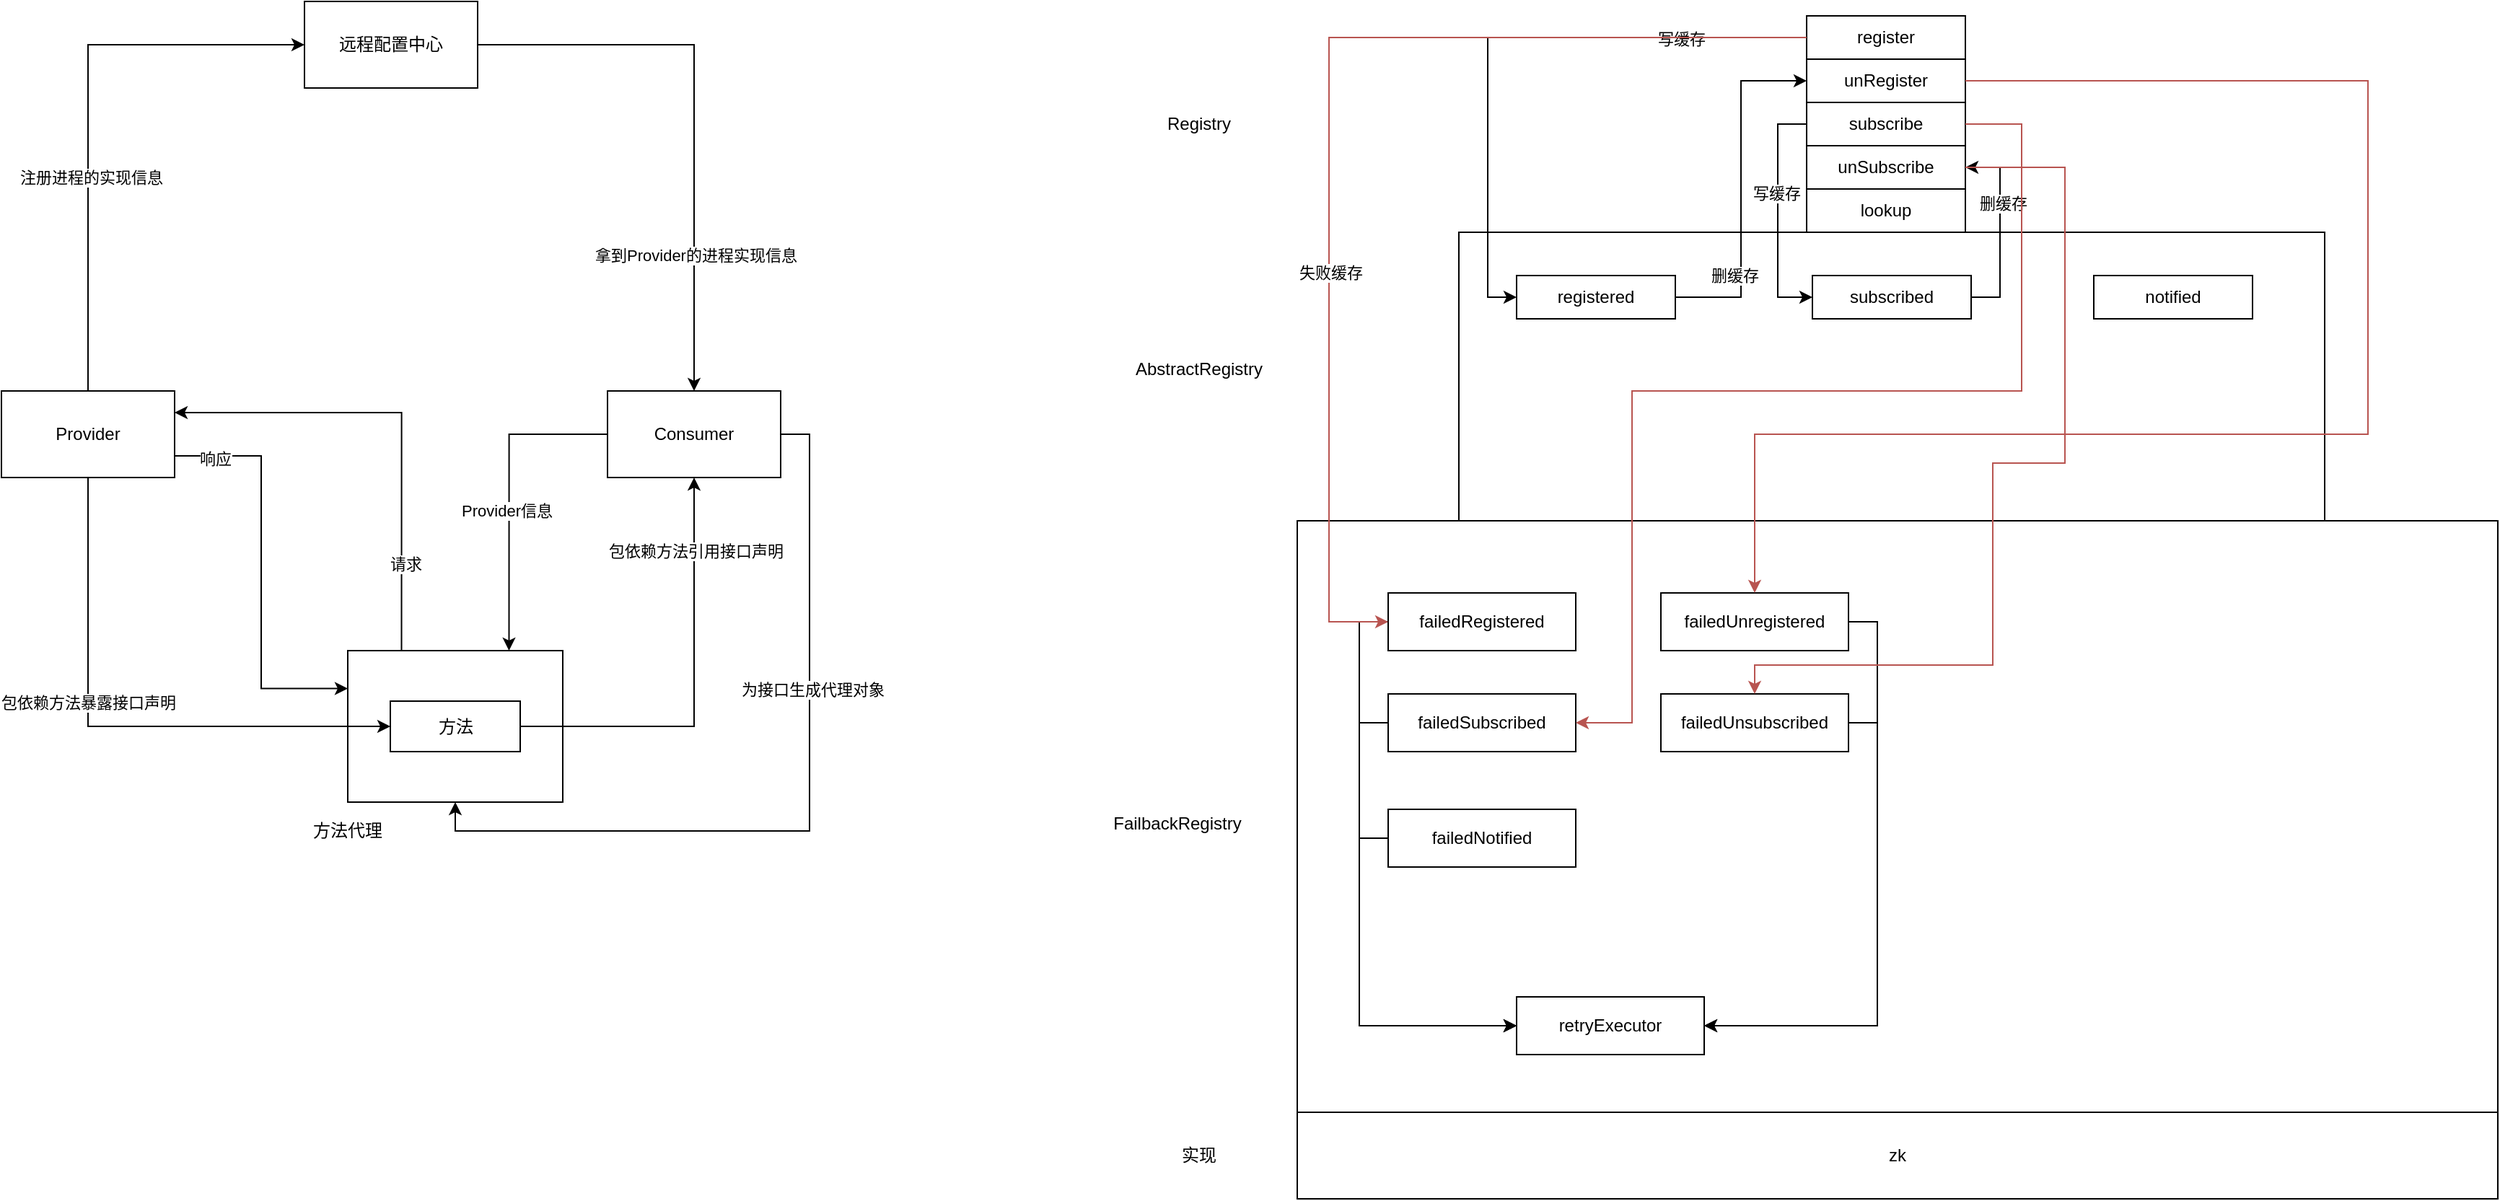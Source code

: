 <mxfile version="26.0.16">
  <diagram name="第 1 页" id="lWEN_o6NCU4KM6AUGm27">
    <mxGraphModel dx="1195" dy="641" grid="1" gridSize="10" guides="1" tooltips="1" connect="1" arrows="1" fold="1" page="1" pageScale="1" pageWidth="827" pageHeight="1169" math="0" shadow="0">
      <root>
        <mxCell id="0" />
        <mxCell id="1" parent="0" />
        <mxCell id="sy4J3GjQt16E9kHFUE2P-22" style="edgeStyle=orthogonalEdgeStyle;rounded=0;orthogonalLoop=1;jettySize=auto;html=1;exitX=1;exitY=0.5;exitDx=0;exitDy=0;entryX=0.5;entryY=0;entryDx=0;entryDy=0;" parent="1" source="sy4J3GjQt16E9kHFUE2P-1" target="sy4J3GjQt16E9kHFUE2P-3" edge="1">
          <mxGeometry relative="1" as="geometry" />
        </mxCell>
        <mxCell id="sy4J3GjQt16E9kHFUE2P-23" value="拿到Provider的进程实现信息" style="edgeLabel;html=1;align=center;verticalAlign=middle;resizable=0;points=[];" parent="sy4J3GjQt16E9kHFUE2P-22" vertex="1" connectable="0">
          <mxGeometry x="0.518" y="1" relative="1" as="geometry">
            <mxPoint as="offset" />
          </mxGeometry>
        </mxCell>
        <mxCell id="sy4J3GjQt16E9kHFUE2P-1" value="远程配置中心" style="rounded=0;whiteSpace=wrap;html=1;" parent="1" vertex="1">
          <mxGeometry x="360" y="160" width="120" height="60" as="geometry" />
        </mxCell>
        <mxCell id="sy4J3GjQt16E9kHFUE2P-4" style="edgeStyle=orthogonalEdgeStyle;rounded=0;orthogonalLoop=1;jettySize=auto;html=1;exitX=0.5;exitY=0;exitDx=0;exitDy=0;entryX=0;entryY=0.5;entryDx=0;entryDy=0;" parent="1" source="sy4J3GjQt16E9kHFUE2P-2" target="sy4J3GjQt16E9kHFUE2P-1" edge="1">
          <mxGeometry relative="1" as="geometry" />
        </mxCell>
        <mxCell id="sy4J3GjQt16E9kHFUE2P-5" value="注册进程的实现信息" style="edgeLabel;html=1;align=center;verticalAlign=middle;resizable=0;points=[];" parent="sy4J3GjQt16E9kHFUE2P-4" vertex="1" connectable="0">
          <mxGeometry x="-0.241" y="-2" relative="1" as="geometry">
            <mxPoint as="offset" />
          </mxGeometry>
        </mxCell>
        <mxCell id="sy4J3GjQt16E9kHFUE2P-27" style="edgeStyle=orthogonalEdgeStyle;rounded=0;orthogonalLoop=1;jettySize=auto;html=1;exitX=1;exitY=0.75;exitDx=0;exitDy=0;entryX=0;entryY=0.25;entryDx=0;entryDy=0;" parent="1" source="sy4J3GjQt16E9kHFUE2P-2" target="sy4J3GjQt16E9kHFUE2P-8" edge="1">
          <mxGeometry relative="1" as="geometry" />
        </mxCell>
        <mxCell id="sy4J3GjQt16E9kHFUE2P-29" value="响应" style="edgeLabel;html=1;align=center;verticalAlign=middle;resizable=0;points=[];" parent="sy4J3GjQt16E9kHFUE2P-27" vertex="1" connectable="0">
          <mxGeometry x="-0.801" y="-2" relative="1" as="geometry">
            <mxPoint as="offset" />
          </mxGeometry>
        </mxCell>
        <mxCell id="sy4J3GjQt16E9kHFUE2P-2" value="Provider" style="rounded=0;whiteSpace=wrap;html=1;" parent="1" vertex="1">
          <mxGeometry x="150" y="430" width="120" height="60" as="geometry" />
        </mxCell>
        <mxCell id="sy4J3GjQt16E9kHFUE2P-18" style="edgeStyle=orthogonalEdgeStyle;rounded=0;orthogonalLoop=1;jettySize=auto;html=1;exitX=1;exitY=0.5;exitDx=0;exitDy=0;entryX=0.5;entryY=1;entryDx=0;entryDy=0;" parent="1" source="sy4J3GjQt16E9kHFUE2P-3" target="sy4J3GjQt16E9kHFUE2P-8" edge="1">
          <mxGeometry relative="1" as="geometry" />
        </mxCell>
        <mxCell id="sy4J3GjQt16E9kHFUE2P-19" value="为接口生成代理对象" style="edgeLabel;html=1;align=center;verticalAlign=middle;resizable=0;points=[];" parent="sy4J3GjQt16E9kHFUE2P-18" vertex="1" connectable="0">
          <mxGeometry x="-0.297" y="2" relative="1" as="geometry">
            <mxPoint as="offset" />
          </mxGeometry>
        </mxCell>
        <mxCell id="sy4J3GjQt16E9kHFUE2P-24" style="edgeStyle=orthogonalEdgeStyle;rounded=0;orthogonalLoop=1;jettySize=auto;html=1;exitX=0;exitY=0.5;exitDx=0;exitDy=0;entryX=0.75;entryY=0;entryDx=0;entryDy=0;" parent="1" source="sy4J3GjQt16E9kHFUE2P-3" target="sy4J3GjQt16E9kHFUE2P-8" edge="1">
          <mxGeometry relative="1" as="geometry" />
        </mxCell>
        <mxCell id="sy4J3GjQt16E9kHFUE2P-25" value="Provider信息" style="edgeLabel;html=1;align=center;verticalAlign=middle;resizable=0;points=[];" parent="sy4J3GjQt16E9kHFUE2P-24" vertex="1" connectable="0">
          <mxGeometry x="0.111" y="-2" relative="1" as="geometry">
            <mxPoint as="offset" />
          </mxGeometry>
        </mxCell>
        <mxCell id="sy4J3GjQt16E9kHFUE2P-3" value="Consumer" style="rounded=0;whiteSpace=wrap;html=1;" parent="1" vertex="1">
          <mxGeometry x="570" y="430" width="120" height="60" as="geometry" />
        </mxCell>
        <mxCell id="sy4J3GjQt16E9kHFUE2P-26" style="edgeStyle=orthogonalEdgeStyle;rounded=0;orthogonalLoop=1;jettySize=auto;html=1;exitX=0.25;exitY=0;exitDx=0;exitDy=0;entryX=1;entryY=0.25;entryDx=0;entryDy=0;" parent="1" source="sy4J3GjQt16E9kHFUE2P-8" target="sy4J3GjQt16E9kHFUE2P-2" edge="1">
          <mxGeometry relative="1" as="geometry" />
        </mxCell>
        <mxCell id="sy4J3GjQt16E9kHFUE2P-28" value="请求" style="edgeLabel;html=1;align=center;verticalAlign=middle;resizable=0;points=[];" parent="sy4J3GjQt16E9kHFUE2P-26" vertex="1" connectable="0">
          <mxGeometry x="0.622" relative="1" as="geometry">
            <mxPoint x="99" y="105" as="offset" />
          </mxGeometry>
        </mxCell>
        <mxCell id="sy4J3GjQt16E9kHFUE2P-8" value="" style="rounded=0;whiteSpace=wrap;html=1;" parent="1" vertex="1">
          <mxGeometry x="390" y="610" width="149" height="105" as="geometry" />
        </mxCell>
        <mxCell id="sy4J3GjQt16E9kHFUE2P-13" style="edgeStyle=orthogonalEdgeStyle;rounded=0;orthogonalLoop=1;jettySize=auto;html=1;exitX=1;exitY=0.5;exitDx=0;exitDy=0;entryX=0.5;entryY=1;entryDx=0;entryDy=0;" parent="1" source="sy4J3GjQt16E9kHFUE2P-10" target="sy4J3GjQt16E9kHFUE2P-3" edge="1">
          <mxGeometry relative="1" as="geometry" />
        </mxCell>
        <mxCell id="sy4J3GjQt16E9kHFUE2P-17" value="包依赖方法引用接口声明" style="edgeLabel;html=1;align=center;verticalAlign=middle;resizable=0;points=[];" parent="sy4J3GjQt16E9kHFUE2P-13" vertex="1" connectable="0">
          <mxGeometry x="-0.444" y="-3" relative="1" as="geometry">
            <mxPoint x="40" y="-125" as="offset" />
          </mxGeometry>
        </mxCell>
        <mxCell id="sy4J3GjQt16E9kHFUE2P-10" value="方法" style="rounded=0;whiteSpace=wrap;html=1;" parent="1" vertex="1">
          <mxGeometry x="419.5" y="645" width="90" height="35" as="geometry" />
        </mxCell>
        <mxCell id="sy4J3GjQt16E9kHFUE2P-11" value="方法代理" style="text;html=1;align=center;verticalAlign=middle;whiteSpace=wrap;rounded=0;" parent="1" vertex="1">
          <mxGeometry x="360" y="720" width="60" height="30" as="geometry" />
        </mxCell>
        <mxCell id="sy4J3GjQt16E9kHFUE2P-15" style="edgeStyle=orthogonalEdgeStyle;rounded=0;orthogonalLoop=1;jettySize=auto;html=1;exitX=0.5;exitY=1;exitDx=0;exitDy=0;entryX=0;entryY=0.5;entryDx=0;entryDy=0;" parent="1" source="sy4J3GjQt16E9kHFUE2P-2" target="sy4J3GjQt16E9kHFUE2P-10" edge="1">
          <mxGeometry relative="1" as="geometry" />
        </mxCell>
        <mxCell id="sy4J3GjQt16E9kHFUE2P-16" value="包依赖方法暴露接口声明" style="edgeLabel;html=1;align=center;verticalAlign=middle;resizable=0;points=[];" parent="sy4J3GjQt16E9kHFUE2P-15" vertex="1" connectable="0">
          <mxGeometry x="0.086" relative="1" as="geometry">
            <mxPoint x="-35" y="-17" as="offset" />
          </mxGeometry>
        </mxCell>
        <mxCell id="sy4J3GjQt16E9kHFUE2P-30" value="register" style="rounded=0;whiteSpace=wrap;html=1;" parent="1" vertex="1">
          <mxGeometry x="1401" y="170" width="110" height="30" as="geometry" />
        </mxCell>
        <mxCell id="sy4J3GjQt16E9kHFUE2P-31" value="Registry" style="text;html=1;align=center;verticalAlign=middle;whiteSpace=wrap;rounded=0;" parent="1" vertex="1">
          <mxGeometry x="950" y="230" width="60" height="30" as="geometry" />
        </mxCell>
        <mxCell id="sy4J3GjQt16E9kHFUE2P-32" value="unRegister" style="rounded=0;whiteSpace=wrap;html=1;" parent="1" vertex="1">
          <mxGeometry x="1401" y="200" width="110" height="30" as="geometry" />
        </mxCell>
        <mxCell id="sy4J3GjQt16E9kHFUE2P-33" value="subscribe" style="rounded=0;whiteSpace=wrap;html=1;" parent="1" vertex="1">
          <mxGeometry x="1401" y="230" width="110" height="30" as="geometry" />
        </mxCell>
        <mxCell id="sy4J3GjQt16E9kHFUE2P-34" value="unSubscribe" style="rounded=0;whiteSpace=wrap;html=1;" parent="1" vertex="1">
          <mxGeometry x="1401" y="260" width="110" height="30" as="geometry" />
        </mxCell>
        <mxCell id="sy4J3GjQt16E9kHFUE2P-35" value="lookup" style="rounded=0;whiteSpace=wrap;html=1;" parent="1" vertex="1">
          <mxGeometry x="1401" y="290" width="110" height="30" as="geometry" />
        </mxCell>
        <mxCell id="4ZB0j1Yy_WDYndlhbCBe-1" value="" style="rounded=0;whiteSpace=wrap;html=1;" vertex="1" parent="1">
          <mxGeometry x="1160" y="320" width="600" height="200" as="geometry" />
        </mxCell>
        <mxCell id="4ZB0j1Yy_WDYndlhbCBe-2" value="AbstractRegistry" style="text;html=1;align=center;verticalAlign=middle;whiteSpace=wrap;rounded=0;" vertex="1" parent="1">
          <mxGeometry x="925" y="400" width="110" height="30" as="geometry" />
        </mxCell>
        <mxCell id="4ZB0j1Yy_WDYndlhbCBe-27" style="edgeStyle=orthogonalEdgeStyle;rounded=0;orthogonalLoop=1;jettySize=auto;html=1;exitX=1;exitY=0.5;exitDx=0;exitDy=0;entryX=0;entryY=0.5;entryDx=0;entryDy=0;" edge="1" parent="1" source="4ZB0j1Yy_WDYndlhbCBe-3" target="sy4J3GjQt16E9kHFUE2P-32">
          <mxGeometry relative="1" as="geometry" />
        </mxCell>
        <mxCell id="4ZB0j1Yy_WDYndlhbCBe-28" value="删缓存" style="edgeLabel;html=1;align=center;verticalAlign=middle;resizable=0;points=[];" vertex="1" connectable="0" parent="4ZB0j1Yy_WDYndlhbCBe-27">
          <mxGeometry x="-0.855" y="-2" relative="1" as="geometry">
            <mxPoint x="23" y="-17" as="offset" />
          </mxGeometry>
        </mxCell>
        <mxCell id="4ZB0j1Yy_WDYndlhbCBe-3" value="registered" style="rounded=0;whiteSpace=wrap;html=1;" vertex="1" parent="1">
          <mxGeometry x="1200" y="350" width="110" height="30" as="geometry" />
        </mxCell>
        <mxCell id="4ZB0j1Yy_WDYndlhbCBe-30" style="edgeStyle=orthogonalEdgeStyle;rounded=0;orthogonalLoop=1;jettySize=auto;html=1;exitX=1;exitY=0.5;exitDx=0;exitDy=0;entryX=1;entryY=0.5;entryDx=0;entryDy=0;" edge="1" parent="1" source="4ZB0j1Yy_WDYndlhbCBe-4" target="sy4J3GjQt16E9kHFUE2P-34">
          <mxGeometry relative="1" as="geometry" />
        </mxCell>
        <mxCell id="4ZB0j1Yy_WDYndlhbCBe-32" value="删缓存" style="edgeLabel;html=1;align=center;verticalAlign=middle;resizable=0;points=[];" vertex="1" connectable="0" parent="4ZB0j1Yy_WDYndlhbCBe-30">
          <mxGeometry x="0.271" y="-2" relative="1" as="geometry">
            <mxPoint as="offset" />
          </mxGeometry>
        </mxCell>
        <mxCell id="4ZB0j1Yy_WDYndlhbCBe-4" value="subscribed" style="rounded=0;whiteSpace=wrap;html=1;" vertex="1" parent="1">
          <mxGeometry x="1405" y="350" width="110" height="30" as="geometry" />
        </mxCell>
        <mxCell id="4ZB0j1Yy_WDYndlhbCBe-5" value="notified" style="rounded=0;whiteSpace=wrap;html=1;" vertex="1" parent="1">
          <mxGeometry x="1600" y="350" width="110" height="30" as="geometry" />
        </mxCell>
        <mxCell id="4ZB0j1Yy_WDYndlhbCBe-6" value="" style="rounded=0;whiteSpace=wrap;html=1;" vertex="1" parent="1">
          <mxGeometry x="1048" y="520" width="832" height="410" as="geometry" />
        </mxCell>
        <mxCell id="4ZB0j1Yy_WDYndlhbCBe-7" value="FailbackRegistry" style="text;html=1;align=center;verticalAlign=middle;whiteSpace=wrap;rounded=0;" vertex="1" parent="1">
          <mxGeometry x="910" y="715" width="110" height="30" as="geometry" />
        </mxCell>
        <mxCell id="4ZB0j1Yy_WDYndlhbCBe-8" value="retryExecutor" style="rounded=0;whiteSpace=wrap;html=1;" vertex="1" parent="1">
          <mxGeometry x="1200" y="850" width="130" height="40" as="geometry" />
        </mxCell>
        <mxCell id="4ZB0j1Yy_WDYndlhbCBe-16" style="edgeStyle=orthogonalEdgeStyle;rounded=0;orthogonalLoop=1;jettySize=auto;html=1;exitX=0;exitY=0.5;exitDx=0;exitDy=0;entryX=0;entryY=0.5;entryDx=0;entryDy=0;" edge="1" parent="1" source="4ZB0j1Yy_WDYndlhbCBe-9" target="4ZB0j1Yy_WDYndlhbCBe-8">
          <mxGeometry relative="1" as="geometry" />
        </mxCell>
        <mxCell id="4ZB0j1Yy_WDYndlhbCBe-9" value="failedRegistered" style="rounded=0;whiteSpace=wrap;html=1;" vertex="1" parent="1">
          <mxGeometry x="1111" y="570" width="130" height="40" as="geometry" />
        </mxCell>
        <mxCell id="4ZB0j1Yy_WDYndlhbCBe-19" style="edgeStyle=orthogonalEdgeStyle;rounded=0;orthogonalLoop=1;jettySize=auto;html=1;exitX=1;exitY=0.5;exitDx=0;exitDy=0;entryX=1;entryY=0.5;entryDx=0;entryDy=0;" edge="1" parent="1" source="4ZB0j1Yy_WDYndlhbCBe-10" target="4ZB0j1Yy_WDYndlhbCBe-8">
          <mxGeometry relative="1" as="geometry" />
        </mxCell>
        <mxCell id="4ZB0j1Yy_WDYndlhbCBe-10" value="failedUnregistered" style="rounded=0;whiteSpace=wrap;html=1;" vertex="1" parent="1">
          <mxGeometry x="1300" y="570" width="130" height="40" as="geometry" />
        </mxCell>
        <mxCell id="4ZB0j1Yy_WDYndlhbCBe-17" style="edgeStyle=orthogonalEdgeStyle;rounded=0;orthogonalLoop=1;jettySize=auto;html=1;exitX=0;exitY=0.5;exitDx=0;exitDy=0;entryX=0;entryY=0.5;entryDx=0;entryDy=0;" edge="1" parent="1" source="4ZB0j1Yy_WDYndlhbCBe-12" target="4ZB0j1Yy_WDYndlhbCBe-8">
          <mxGeometry relative="1" as="geometry" />
        </mxCell>
        <mxCell id="4ZB0j1Yy_WDYndlhbCBe-12" value="failedSubscribed" style="rounded=0;whiteSpace=wrap;html=1;" vertex="1" parent="1">
          <mxGeometry x="1111" y="640" width="130" height="40" as="geometry" />
        </mxCell>
        <mxCell id="4ZB0j1Yy_WDYndlhbCBe-20" style="edgeStyle=orthogonalEdgeStyle;rounded=0;orthogonalLoop=1;jettySize=auto;html=1;exitX=1;exitY=0.5;exitDx=0;exitDy=0;entryX=1;entryY=0.5;entryDx=0;entryDy=0;" edge="1" parent="1" source="4ZB0j1Yy_WDYndlhbCBe-14" target="4ZB0j1Yy_WDYndlhbCBe-8">
          <mxGeometry relative="1" as="geometry" />
        </mxCell>
        <mxCell id="4ZB0j1Yy_WDYndlhbCBe-14" value="failedUnsubscribed" style="rounded=0;whiteSpace=wrap;html=1;" vertex="1" parent="1">
          <mxGeometry x="1300" y="640" width="130" height="40" as="geometry" />
        </mxCell>
        <mxCell id="4ZB0j1Yy_WDYndlhbCBe-18" style="edgeStyle=orthogonalEdgeStyle;rounded=0;orthogonalLoop=1;jettySize=auto;html=1;exitX=0;exitY=0.5;exitDx=0;exitDy=0;entryX=0;entryY=0.5;entryDx=0;entryDy=0;" edge="1" parent="1" source="4ZB0j1Yy_WDYndlhbCBe-15" target="4ZB0j1Yy_WDYndlhbCBe-8">
          <mxGeometry relative="1" as="geometry" />
        </mxCell>
        <mxCell id="4ZB0j1Yy_WDYndlhbCBe-15" value="failedNotified" style="rounded=0;whiteSpace=wrap;html=1;" vertex="1" parent="1">
          <mxGeometry x="1111" y="720" width="130" height="40" as="geometry" />
        </mxCell>
        <mxCell id="4ZB0j1Yy_WDYndlhbCBe-21" value="zk" style="rounded=0;whiteSpace=wrap;html=1;" vertex="1" parent="1">
          <mxGeometry x="1048" y="930" width="832" height="60" as="geometry" />
        </mxCell>
        <mxCell id="4ZB0j1Yy_WDYndlhbCBe-22" value="实现" style="text;html=1;align=center;verticalAlign=middle;whiteSpace=wrap;rounded=0;" vertex="1" parent="1">
          <mxGeometry x="925" y="945" width="110" height="30" as="geometry" />
        </mxCell>
        <mxCell id="4ZB0j1Yy_WDYndlhbCBe-24" style="edgeStyle=orthogonalEdgeStyle;rounded=0;orthogonalLoop=1;jettySize=auto;html=1;exitX=0;exitY=0.5;exitDx=0;exitDy=0;entryX=0;entryY=0.5;entryDx=0;entryDy=0;" edge="1" parent="1" source="sy4J3GjQt16E9kHFUE2P-30" target="4ZB0j1Yy_WDYndlhbCBe-3">
          <mxGeometry relative="1" as="geometry" />
        </mxCell>
        <mxCell id="4ZB0j1Yy_WDYndlhbCBe-25" value="写缓存" style="edgeLabel;html=1;align=center;verticalAlign=middle;resizable=0;points=[];" vertex="1" connectable="0" parent="4ZB0j1Yy_WDYndlhbCBe-24">
          <mxGeometry x="-0.584" y="1" relative="1" as="geometry">
            <mxPoint as="offset" />
          </mxGeometry>
        </mxCell>
        <mxCell id="4ZB0j1Yy_WDYndlhbCBe-29" style="edgeStyle=orthogonalEdgeStyle;rounded=0;orthogonalLoop=1;jettySize=auto;html=1;exitX=0;exitY=0.5;exitDx=0;exitDy=0;entryX=0;entryY=0.5;entryDx=0;entryDy=0;" edge="1" parent="1" source="sy4J3GjQt16E9kHFUE2P-33" target="4ZB0j1Yy_WDYndlhbCBe-4">
          <mxGeometry relative="1" as="geometry" />
        </mxCell>
        <mxCell id="4ZB0j1Yy_WDYndlhbCBe-31" value="写缓存" style="edgeLabel;html=1;align=center;verticalAlign=middle;resizable=0;points=[];" vertex="1" connectable="0" parent="4ZB0j1Yy_WDYndlhbCBe-29">
          <mxGeometry x="-0.169" y="-1" relative="1" as="geometry">
            <mxPoint as="offset" />
          </mxGeometry>
        </mxCell>
        <mxCell id="4ZB0j1Yy_WDYndlhbCBe-33" style="edgeStyle=orthogonalEdgeStyle;rounded=0;orthogonalLoop=1;jettySize=auto;html=1;exitX=0;exitY=0.5;exitDx=0;exitDy=0;fillColor=#f8cecc;strokeColor=#b85450;" edge="1" parent="1" source="sy4J3GjQt16E9kHFUE2P-30" target="4ZB0j1Yy_WDYndlhbCBe-9">
          <mxGeometry relative="1" as="geometry">
            <Array as="points">
              <mxPoint x="1070" y="185" />
              <mxPoint x="1070" y="590" />
            </Array>
          </mxGeometry>
        </mxCell>
        <mxCell id="4ZB0j1Yy_WDYndlhbCBe-34" value="失败缓存" style="edgeLabel;html=1;align=center;verticalAlign=middle;resizable=0;points=[];" vertex="1" connectable="0" parent="4ZB0j1Yy_WDYndlhbCBe-33">
          <mxGeometry x="0.272" y="1" relative="1" as="geometry">
            <mxPoint as="offset" />
          </mxGeometry>
        </mxCell>
        <mxCell id="4ZB0j1Yy_WDYndlhbCBe-36" style="edgeStyle=orthogonalEdgeStyle;rounded=0;orthogonalLoop=1;jettySize=auto;html=1;exitX=1;exitY=0.5;exitDx=0;exitDy=0;fillColor=#f8cecc;strokeColor=#b85450;" edge="1" parent="1" source="sy4J3GjQt16E9kHFUE2P-32" target="4ZB0j1Yy_WDYndlhbCBe-10">
          <mxGeometry relative="1" as="geometry">
            <Array as="points">
              <mxPoint x="1790" y="215" />
              <mxPoint x="1790" y="460" />
              <mxPoint x="1365" y="460" />
            </Array>
          </mxGeometry>
        </mxCell>
        <mxCell id="4ZB0j1Yy_WDYndlhbCBe-37" style="edgeStyle=orthogonalEdgeStyle;rounded=0;orthogonalLoop=1;jettySize=auto;html=1;exitX=1;exitY=0.5;exitDx=0;exitDy=0;entryX=1;entryY=0.5;entryDx=0;entryDy=0;fillColor=#f8cecc;strokeColor=#b85450;" edge="1" parent="1" source="sy4J3GjQt16E9kHFUE2P-33" target="4ZB0j1Yy_WDYndlhbCBe-12">
          <mxGeometry relative="1" as="geometry">
            <Array as="points">
              <mxPoint x="1550" y="245" />
              <mxPoint x="1550" y="430" />
              <mxPoint x="1280" y="430" />
              <mxPoint x="1280" y="660" />
            </Array>
          </mxGeometry>
        </mxCell>
        <mxCell id="4ZB0j1Yy_WDYndlhbCBe-38" style="edgeStyle=orthogonalEdgeStyle;rounded=0;orthogonalLoop=1;jettySize=auto;html=1;exitX=1;exitY=0.5;exitDx=0;exitDy=0;fillColor=#f8cecc;strokeColor=#b85450;" edge="1" parent="1" source="sy4J3GjQt16E9kHFUE2P-34" target="4ZB0j1Yy_WDYndlhbCBe-14">
          <mxGeometry relative="1" as="geometry">
            <Array as="points">
              <mxPoint x="1580" y="275" />
              <mxPoint x="1580" y="480" />
              <mxPoint x="1530" y="480" />
              <mxPoint x="1530" y="620" />
              <mxPoint x="1365" y="620" />
            </Array>
          </mxGeometry>
        </mxCell>
      </root>
    </mxGraphModel>
  </diagram>
</mxfile>
